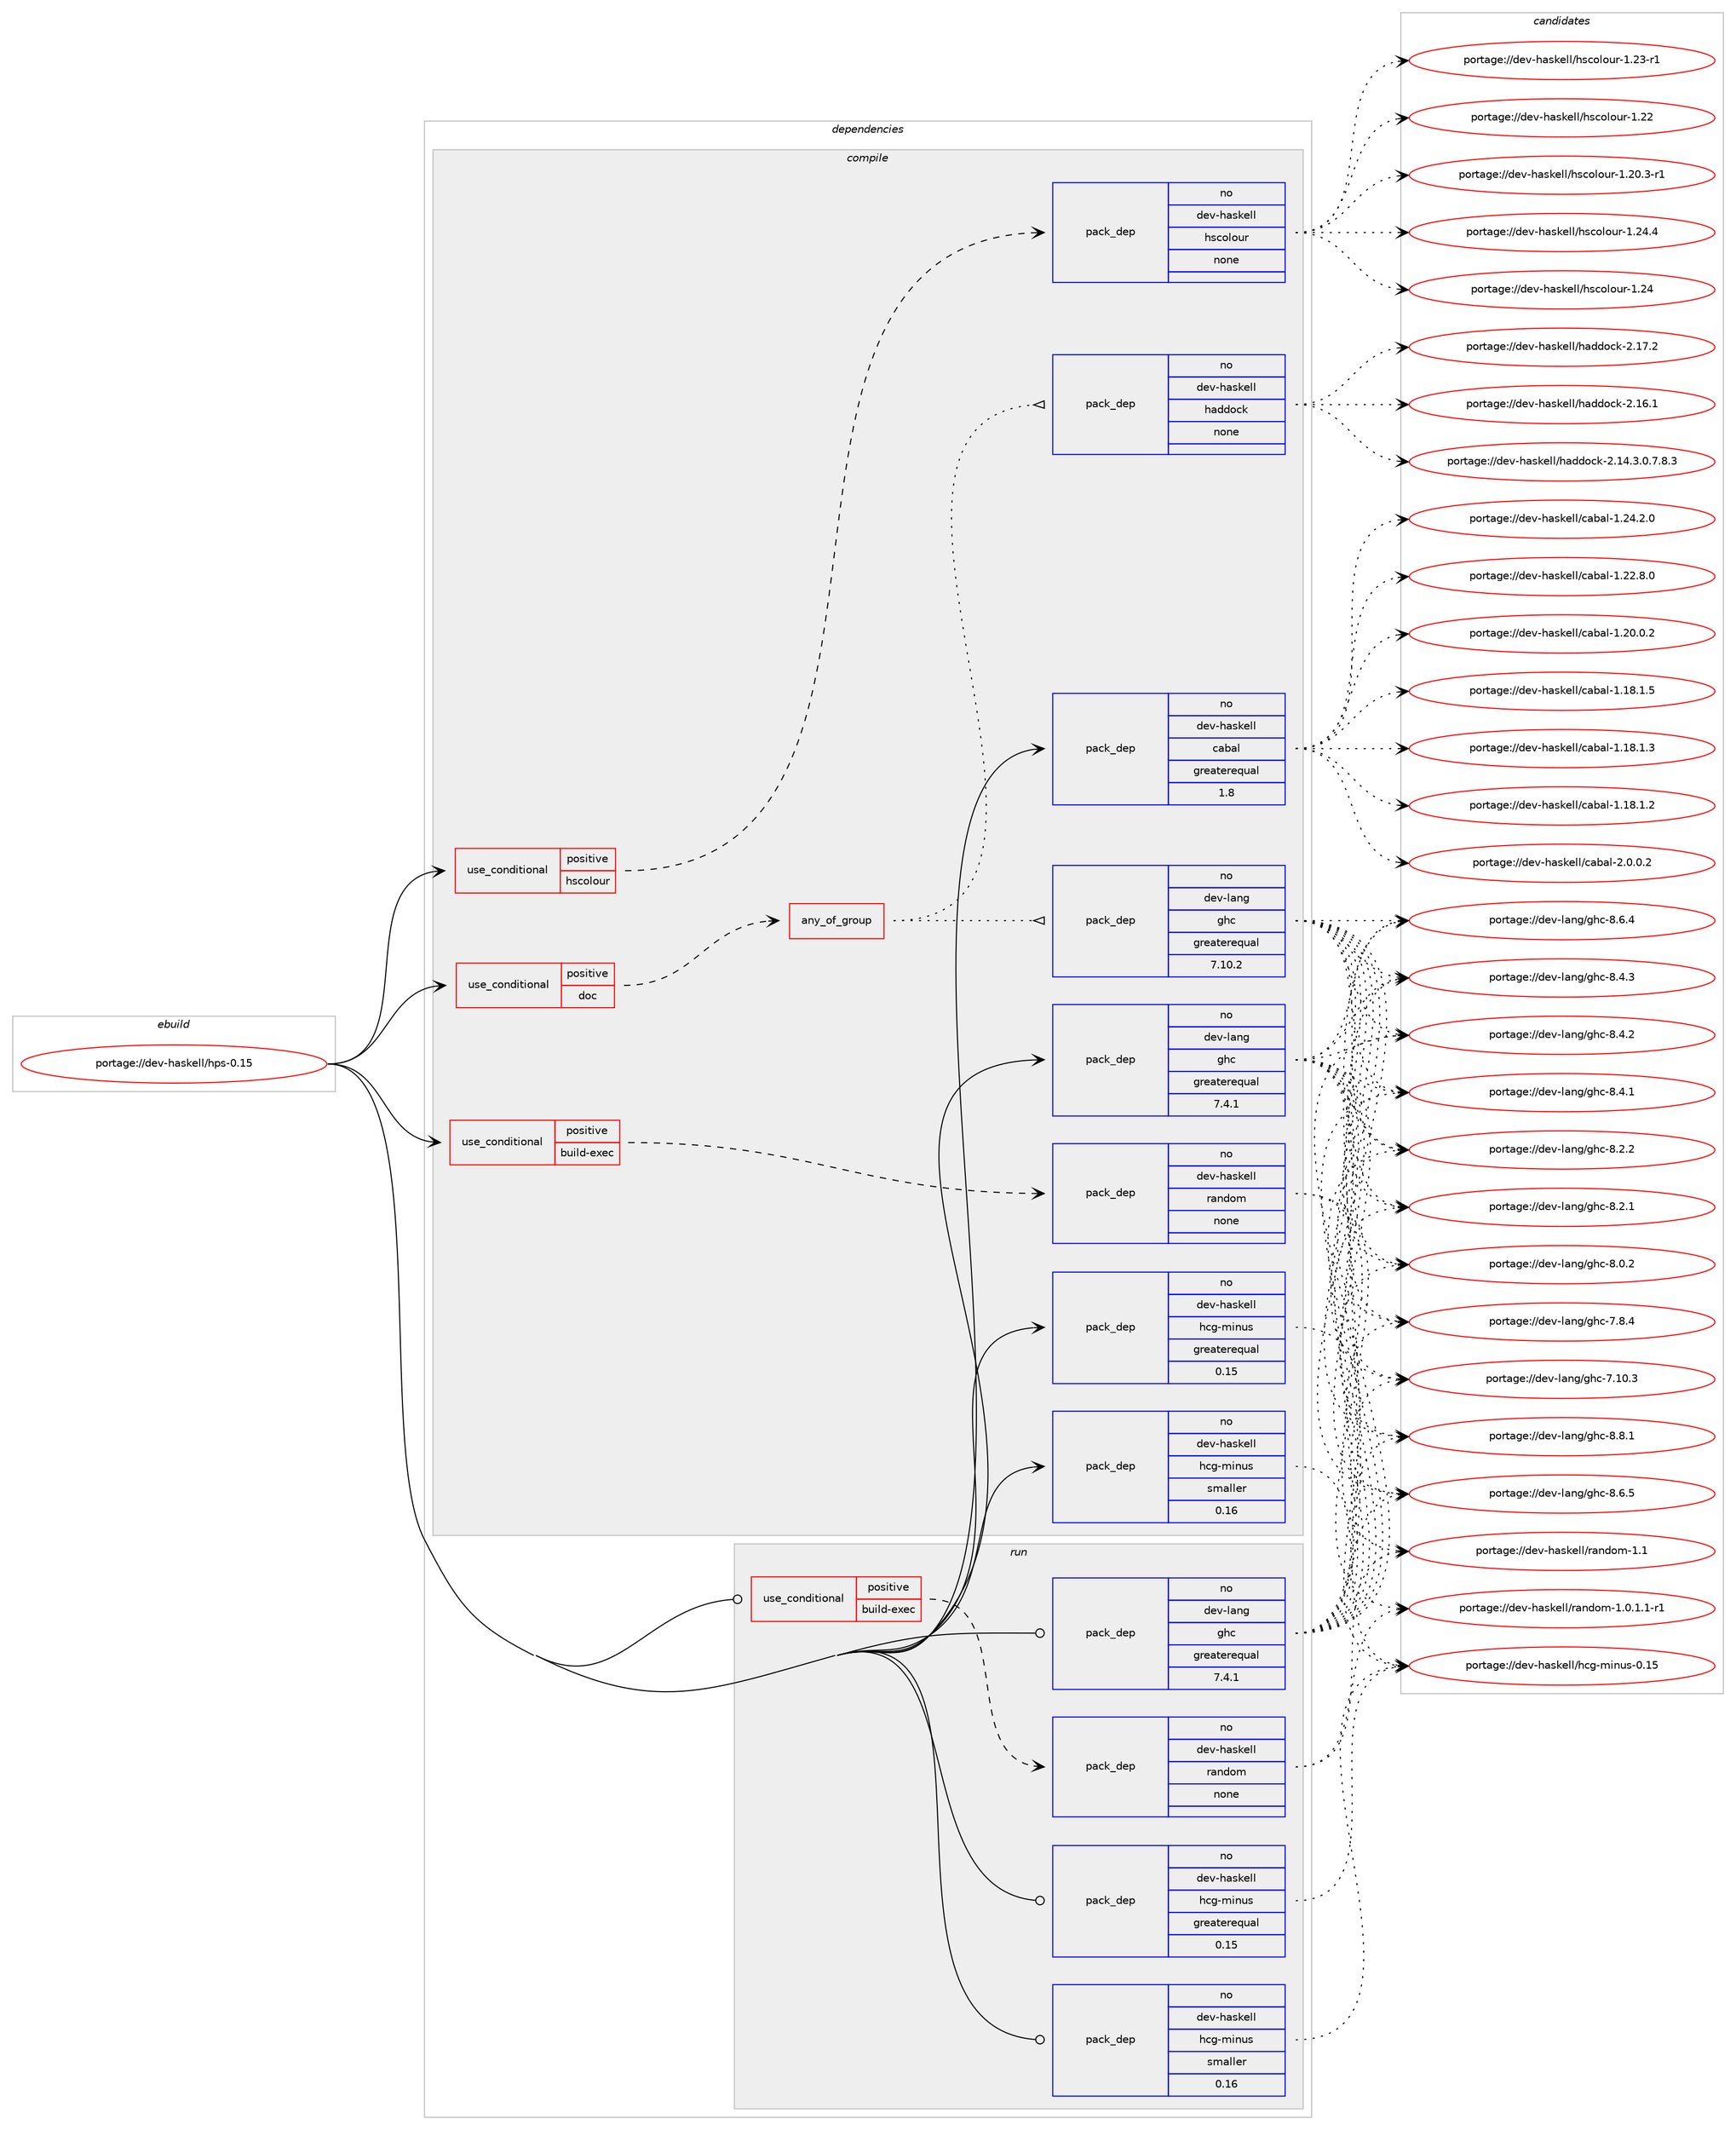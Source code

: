 digraph prolog {

# *************
# Graph options
# *************

newrank=true;
concentrate=true;
compound=true;
graph [rankdir=LR,fontname=Helvetica,fontsize=10,ranksep=1.5];#, ranksep=2.5, nodesep=0.2];
edge  [arrowhead=vee];
node  [fontname=Helvetica,fontsize=10];

# **********
# The ebuild
# **********

subgraph cluster_leftcol {
color=gray;
label=<<i>ebuild</i>>;
id [label="portage://dev-haskell/hps-0.15", color=red, width=4, href="../dev-haskell/hps-0.15.svg"];
}

# ****************
# The dependencies
# ****************

subgraph cluster_midcol {
color=gray;
label=<<i>dependencies</i>>;
subgraph cluster_compile {
fillcolor="#eeeeee";
style=filled;
label=<<i>compile</i>>;
subgraph cond133454 {
dependency558480 [label=<<TABLE BORDER="0" CELLBORDER="1" CELLSPACING="0" CELLPADDING="4"><TR><TD ROWSPAN="3" CELLPADDING="10">use_conditional</TD></TR><TR><TD>positive</TD></TR><TR><TD>build-exec</TD></TR></TABLE>>, shape=none, color=red];
subgraph pack418503 {
dependency558481 [label=<<TABLE BORDER="0" CELLBORDER="1" CELLSPACING="0" CELLPADDING="4" WIDTH="220"><TR><TD ROWSPAN="6" CELLPADDING="30">pack_dep</TD></TR><TR><TD WIDTH="110">no</TD></TR><TR><TD>dev-haskell</TD></TR><TR><TD>random</TD></TR><TR><TD>none</TD></TR><TR><TD></TD></TR></TABLE>>, shape=none, color=blue];
}
dependency558480:e -> dependency558481:w [weight=20,style="dashed",arrowhead="vee"];
}
id:e -> dependency558480:w [weight=20,style="solid",arrowhead="vee"];
subgraph cond133455 {
dependency558482 [label=<<TABLE BORDER="0" CELLBORDER="1" CELLSPACING="0" CELLPADDING="4"><TR><TD ROWSPAN="3" CELLPADDING="10">use_conditional</TD></TR><TR><TD>positive</TD></TR><TR><TD>doc</TD></TR></TABLE>>, shape=none, color=red];
subgraph any6286 {
dependency558483 [label=<<TABLE BORDER="0" CELLBORDER="1" CELLSPACING="0" CELLPADDING="4"><TR><TD CELLPADDING="10">any_of_group</TD></TR></TABLE>>, shape=none, color=red];subgraph pack418504 {
dependency558484 [label=<<TABLE BORDER="0" CELLBORDER="1" CELLSPACING="0" CELLPADDING="4" WIDTH="220"><TR><TD ROWSPAN="6" CELLPADDING="30">pack_dep</TD></TR><TR><TD WIDTH="110">no</TD></TR><TR><TD>dev-haskell</TD></TR><TR><TD>haddock</TD></TR><TR><TD>none</TD></TR><TR><TD></TD></TR></TABLE>>, shape=none, color=blue];
}
dependency558483:e -> dependency558484:w [weight=20,style="dotted",arrowhead="oinv"];
subgraph pack418505 {
dependency558485 [label=<<TABLE BORDER="0" CELLBORDER="1" CELLSPACING="0" CELLPADDING="4" WIDTH="220"><TR><TD ROWSPAN="6" CELLPADDING="30">pack_dep</TD></TR><TR><TD WIDTH="110">no</TD></TR><TR><TD>dev-lang</TD></TR><TR><TD>ghc</TD></TR><TR><TD>greaterequal</TD></TR><TR><TD>7.10.2</TD></TR></TABLE>>, shape=none, color=blue];
}
dependency558483:e -> dependency558485:w [weight=20,style="dotted",arrowhead="oinv"];
}
dependency558482:e -> dependency558483:w [weight=20,style="dashed",arrowhead="vee"];
}
id:e -> dependency558482:w [weight=20,style="solid",arrowhead="vee"];
subgraph cond133456 {
dependency558486 [label=<<TABLE BORDER="0" CELLBORDER="1" CELLSPACING="0" CELLPADDING="4"><TR><TD ROWSPAN="3" CELLPADDING="10">use_conditional</TD></TR><TR><TD>positive</TD></TR><TR><TD>hscolour</TD></TR></TABLE>>, shape=none, color=red];
subgraph pack418506 {
dependency558487 [label=<<TABLE BORDER="0" CELLBORDER="1" CELLSPACING="0" CELLPADDING="4" WIDTH="220"><TR><TD ROWSPAN="6" CELLPADDING="30">pack_dep</TD></TR><TR><TD WIDTH="110">no</TD></TR><TR><TD>dev-haskell</TD></TR><TR><TD>hscolour</TD></TR><TR><TD>none</TD></TR><TR><TD></TD></TR></TABLE>>, shape=none, color=blue];
}
dependency558486:e -> dependency558487:w [weight=20,style="dashed",arrowhead="vee"];
}
id:e -> dependency558486:w [weight=20,style="solid",arrowhead="vee"];
subgraph pack418507 {
dependency558488 [label=<<TABLE BORDER="0" CELLBORDER="1" CELLSPACING="0" CELLPADDING="4" WIDTH="220"><TR><TD ROWSPAN="6" CELLPADDING="30">pack_dep</TD></TR><TR><TD WIDTH="110">no</TD></TR><TR><TD>dev-haskell</TD></TR><TR><TD>cabal</TD></TR><TR><TD>greaterequal</TD></TR><TR><TD>1.8</TD></TR></TABLE>>, shape=none, color=blue];
}
id:e -> dependency558488:w [weight=20,style="solid",arrowhead="vee"];
subgraph pack418508 {
dependency558489 [label=<<TABLE BORDER="0" CELLBORDER="1" CELLSPACING="0" CELLPADDING="4" WIDTH="220"><TR><TD ROWSPAN="6" CELLPADDING="30">pack_dep</TD></TR><TR><TD WIDTH="110">no</TD></TR><TR><TD>dev-haskell</TD></TR><TR><TD>hcg-minus</TD></TR><TR><TD>greaterequal</TD></TR><TR><TD>0.15</TD></TR></TABLE>>, shape=none, color=blue];
}
id:e -> dependency558489:w [weight=20,style="solid",arrowhead="vee"];
subgraph pack418509 {
dependency558490 [label=<<TABLE BORDER="0" CELLBORDER="1" CELLSPACING="0" CELLPADDING="4" WIDTH="220"><TR><TD ROWSPAN="6" CELLPADDING="30">pack_dep</TD></TR><TR><TD WIDTH="110">no</TD></TR><TR><TD>dev-haskell</TD></TR><TR><TD>hcg-minus</TD></TR><TR><TD>smaller</TD></TR><TR><TD>0.16</TD></TR></TABLE>>, shape=none, color=blue];
}
id:e -> dependency558490:w [weight=20,style="solid",arrowhead="vee"];
subgraph pack418510 {
dependency558491 [label=<<TABLE BORDER="0" CELLBORDER="1" CELLSPACING="0" CELLPADDING="4" WIDTH="220"><TR><TD ROWSPAN="6" CELLPADDING="30">pack_dep</TD></TR><TR><TD WIDTH="110">no</TD></TR><TR><TD>dev-lang</TD></TR><TR><TD>ghc</TD></TR><TR><TD>greaterequal</TD></TR><TR><TD>7.4.1</TD></TR></TABLE>>, shape=none, color=blue];
}
id:e -> dependency558491:w [weight=20,style="solid",arrowhead="vee"];
}
subgraph cluster_compileandrun {
fillcolor="#eeeeee";
style=filled;
label=<<i>compile and run</i>>;
}
subgraph cluster_run {
fillcolor="#eeeeee";
style=filled;
label=<<i>run</i>>;
subgraph cond133457 {
dependency558492 [label=<<TABLE BORDER="0" CELLBORDER="1" CELLSPACING="0" CELLPADDING="4"><TR><TD ROWSPAN="3" CELLPADDING="10">use_conditional</TD></TR><TR><TD>positive</TD></TR><TR><TD>build-exec</TD></TR></TABLE>>, shape=none, color=red];
subgraph pack418511 {
dependency558493 [label=<<TABLE BORDER="0" CELLBORDER="1" CELLSPACING="0" CELLPADDING="4" WIDTH="220"><TR><TD ROWSPAN="6" CELLPADDING="30">pack_dep</TD></TR><TR><TD WIDTH="110">no</TD></TR><TR><TD>dev-haskell</TD></TR><TR><TD>random</TD></TR><TR><TD>none</TD></TR><TR><TD></TD></TR></TABLE>>, shape=none, color=blue];
}
dependency558492:e -> dependency558493:w [weight=20,style="dashed",arrowhead="vee"];
}
id:e -> dependency558492:w [weight=20,style="solid",arrowhead="odot"];
subgraph pack418512 {
dependency558494 [label=<<TABLE BORDER="0" CELLBORDER="1" CELLSPACING="0" CELLPADDING="4" WIDTH="220"><TR><TD ROWSPAN="6" CELLPADDING="30">pack_dep</TD></TR><TR><TD WIDTH="110">no</TD></TR><TR><TD>dev-haskell</TD></TR><TR><TD>hcg-minus</TD></TR><TR><TD>greaterequal</TD></TR><TR><TD>0.15</TD></TR></TABLE>>, shape=none, color=blue];
}
id:e -> dependency558494:w [weight=20,style="solid",arrowhead="odot"];
subgraph pack418513 {
dependency558495 [label=<<TABLE BORDER="0" CELLBORDER="1" CELLSPACING="0" CELLPADDING="4" WIDTH="220"><TR><TD ROWSPAN="6" CELLPADDING="30">pack_dep</TD></TR><TR><TD WIDTH="110">no</TD></TR><TR><TD>dev-haskell</TD></TR><TR><TD>hcg-minus</TD></TR><TR><TD>smaller</TD></TR><TR><TD>0.16</TD></TR></TABLE>>, shape=none, color=blue];
}
id:e -> dependency558495:w [weight=20,style="solid",arrowhead="odot"];
subgraph pack418514 {
dependency558496 [label=<<TABLE BORDER="0" CELLBORDER="1" CELLSPACING="0" CELLPADDING="4" WIDTH="220"><TR><TD ROWSPAN="6" CELLPADDING="30">pack_dep</TD></TR><TR><TD WIDTH="110">no</TD></TR><TR><TD>dev-lang</TD></TR><TR><TD>ghc</TD></TR><TR><TD>greaterequal</TD></TR><TR><TD>7.4.1</TD></TR></TABLE>>, shape=none, color=blue];
}
id:e -> dependency558496:w [weight=20,style="solid",arrowhead="odot"];
}
}

# **************
# The candidates
# **************

subgraph cluster_choices {
rank=same;
color=gray;
label=<<i>candidates</i>>;

subgraph choice418503 {
color=black;
nodesep=1;
choice1001011184510497115107101108108471149711010011110945494649 [label="portage://dev-haskell/random-1.1", color=red, width=4,href="../dev-haskell/random-1.1.svg"];
choice1001011184510497115107101108108471149711010011110945494648464946494511449 [label="portage://dev-haskell/random-1.0.1.1-r1", color=red, width=4,href="../dev-haskell/random-1.0.1.1-r1.svg"];
dependency558481:e -> choice1001011184510497115107101108108471149711010011110945494649:w [style=dotted,weight="100"];
dependency558481:e -> choice1001011184510497115107101108108471149711010011110945494648464946494511449:w [style=dotted,weight="100"];
}
subgraph choice418504 {
color=black;
nodesep=1;
choice100101118451049711510710110810847104971001001119910745504649554650 [label="portage://dev-haskell/haddock-2.17.2", color=red, width=4,href="../dev-haskell/haddock-2.17.2.svg"];
choice100101118451049711510710110810847104971001001119910745504649544649 [label="portage://dev-haskell/haddock-2.16.1", color=red, width=4,href="../dev-haskell/haddock-2.16.1.svg"];
choice1001011184510497115107101108108471049710010011199107455046495246514648465546564651 [label="portage://dev-haskell/haddock-2.14.3.0.7.8.3", color=red, width=4,href="../dev-haskell/haddock-2.14.3.0.7.8.3.svg"];
dependency558484:e -> choice100101118451049711510710110810847104971001001119910745504649554650:w [style=dotted,weight="100"];
dependency558484:e -> choice100101118451049711510710110810847104971001001119910745504649544649:w [style=dotted,weight="100"];
dependency558484:e -> choice1001011184510497115107101108108471049710010011199107455046495246514648465546564651:w [style=dotted,weight="100"];
}
subgraph choice418505 {
color=black;
nodesep=1;
choice10010111845108971101034710310499455646564649 [label="portage://dev-lang/ghc-8.8.1", color=red, width=4,href="../dev-lang/ghc-8.8.1.svg"];
choice10010111845108971101034710310499455646544653 [label="portage://dev-lang/ghc-8.6.5", color=red, width=4,href="../dev-lang/ghc-8.6.5.svg"];
choice10010111845108971101034710310499455646544652 [label="portage://dev-lang/ghc-8.6.4", color=red, width=4,href="../dev-lang/ghc-8.6.4.svg"];
choice10010111845108971101034710310499455646524651 [label="portage://dev-lang/ghc-8.4.3", color=red, width=4,href="../dev-lang/ghc-8.4.3.svg"];
choice10010111845108971101034710310499455646524650 [label="portage://dev-lang/ghc-8.4.2", color=red, width=4,href="../dev-lang/ghc-8.4.2.svg"];
choice10010111845108971101034710310499455646524649 [label="portage://dev-lang/ghc-8.4.1", color=red, width=4,href="../dev-lang/ghc-8.4.1.svg"];
choice10010111845108971101034710310499455646504650 [label="portage://dev-lang/ghc-8.2.2", color=red, width=4,href="../dev-lang/ghc-8.2.2.svg"];
choice10010111845108971101034710310499455646504649 [label="portage://dev-lang/ghc-8.2.1", color=red, width=4,href="../dev-lang/ghc-8.2.1.svg"];
choice10010111845108971101034710310499455646484650 [label="portage://dev-lang/ghc-8.0.2", color=red, width=4,href="../dev-lang/ghc-8.0.2.svg"];
choice10010111845108971101034710310499455546564652 [label="portage://dev-lang/ghc-7.8.4", color=red, width=4,href="../dev-lang/ghc-7.8.4.svg"];
choice1001011184510897110103471031049945554649484651 [label="portage://dev-lang/ghc-7.10.3", color=red, width=4,href="../dev-lang/ghc-7.10.3.svg"];
dependency558485:e -> choice10010111845108971101034710310499455646564649:w [style=dotted,weight="100"];
dependency558485:e -> choice10010111845108971101034710310499455646544653:w [style=dotted,weight="100"];
dependency558485:e -> choice10010111845108971101034710310499455646544652:w [style=dotted,weight="100"];
dependency558485:e -> choice10010111845108971101034710310499455646524651:w [style=dotted,weight="100"];
dependency558485:e -> choice10010111845108971101034710310499455646524650:w [style=dotted,weight="100"];
dependency558485:e -> choice10010111845108971101034710310499455646524649:w [style=dotted,weight="100"];
dependency558485:e -> choice10010111845108971101034710310499455646504650:w [style=dotted,weight="100"];
dependency558485:e -> choice10010111845108971101034710310499455646504649:w [style=dotted,weight="100"];
dependency558485:e -> choice10010111845108971101034710310499455646484650:w [style=dotted,weight="100"];
dependency558485:e -> choice10010111845108971101034710310499455546564652:w [style=dotted,weight="100"];
dependency558485:e -> choice1001011184510897110103471031049945554649484651:w [style=dotted,weight="100"];
}
subgraph choice418506 {
color=black;
nodesep=1;
choice1001011184510497115107101108108471041159911110811111711445494650524652 [label="portage://dev-haskell/hscolour-1.24.4", color=red, width=4,href="../dev-haskell/hscolour-1.24.4.svg"];
choice100101118451049711510710110810847104115991111081111171144549465052 [label="portage://dev-haskell/hscolour-1.24", color=red, width=4,href="../dev-haskell/hscolour-1.24.svg"];
choice1001011184510497115107101108108471041159911110811111711445494650514511449 [label="portage://dev-haskell/hscolour-1.23-r1", color=red, width=4,href="../dev-haskell/hscolour-1.23-r1.svg"];
choice100101118451049711510710110810847104115991111081111171144549465050 [label="portage://dev-haskell/hscolour-1.22", color=red, width=4,href="../dev-haskell/hscolour-1.22.svg"];
choice10010111845104971151071011081084710411599111108111117114454946504846514511449 [label="portage://dev-haskell/hscolour-1.20.3-r1", color=red, width=4,href="../dev-haskell/hscolour-1.20.3-r1.svg"];
dependency558487:e -> choice1001011184510497115107101108108471041159911110811111711445494650524652:w [style=dotted,weight="100"];
dependency558487:e -> choice100101118451049711510710110810847104115991111081111171144549465052:w [style=dotted,weight="100"];
dependency558487:e -> choice1001011184510497115107101108108471041159911110811111711445494650514511449:w [style=dotted,weight="100"];
dependency558487:e -> choice100101118451049711510710110810847104115991111081111171144549465050:w [style=dotted,weight="100"];
dependency558487:e -> choice10010111845104971151071011081084710411599111108111117114454946504846514511449:w [style=dotted,weight="100"];
}
subgraph choice418507 {
color=black;
nodesep=1;
choice100101118451049711510710110810847999798971084550464846484650 [label="portage://dev-haskell/cabal-2.0.0.2", color=red, width=4,href="../dev-haskell/cabal-2.0.0.2.svg"];
choice10010111845104971151071011081084799979897108454946505246504648 [label="portage://dev-haskell/cabal-1.24.2.0", color=red, width=4,href="../dev-haskell/cabal-1.24.2.0.svg"];
choice10010111845104971151071011081084799979897108454946505046564648 [label="portage://dev-haskell/cabal-1.22.8.0", color=red, width=4,href="../dev-haskell/cabal-1.22.8.0.svg"];
choice10010111845104971151071011081084799979897108454946504846484650 [label="portage://dev-haskell/cabal-1.20.0.2", color=red, width=4,href="../dev-haskell/cabal-1.20.0.2.svg"];
choice10010111845104971151071011081084799979897108454946495646494653 [label="portage://dev-haskell/cabal-1.18.1.5", color=red, width=4,href="../dev-haskell/cabal-1.18.1.5.svg"];
choice10010111845104971151071011081084799979897108454946495646494651 [label="portage://dev-haskell/cabal-1.18.1.3", color=red, width=4,href="../dev-haskell/cabal-1.18.1.3.svg"];
choice10010111845104971151071011081084799979897108454946495646494650 [label="portage://dev-haskell/cabal-1.18.1.2", color=red, width=4,href="../dev-haskell/cabal-1.18.1.2.svg"];
dependency558488:e -> choice100101118451049711510710110810847999798971084550464846484650:w [style=dotted,weight="100"];
dependency558488:e -> choice10010111845104971151071011081084799979897108454946505246504648:w [style=dotted,weight="100"];
dependency558488:e -> choice10010111845104971151071011081084799979897108454946505046564648:w [style=dotted,weight="100"];
dependency558488:e -> choice10010111845104971151071011081084799979897108454946504846484650:w [style=dotted,weight="100"];
dependency558488:e -> choice10010111845104971151071011081084799979897108454946495646494653:w [style=dotted,weight="100"];
dependency558488:e -> choice10010111845104971151071011081084799979897108454946495646494651:w [style=dotted,weight="100"];
dependency558488:e -> choice10010111845104971151071011081084799979897108454946495646494650:w [style=dotted,weight="100"];
}
subgraph choice418508 {
color=black;
nodesep=1;
choice10010111845104971151071011081084710499103451091051101171154548464953 [label="portage://dev-haskell/hcg-minus-0.15", color=red, width=4,href="../dev-haskell/hcg-minus-0.15.svg"];
dependency558489:e -> choice10010111845104971151071011081084710499103451091051101171154548464953:w [style=dotted,weight="100"];
}
subgraph choice418509 {
color=black;
nodesep=1;
choice10010111845104971151071011081084710499103451091051101171154548464953 [label="portage://dev-haskell/hcg-minus-0.15", color=red, width=4,href="../dev-haskell/hcg-minus-0.15.svg"];
dependency558490:e -> choice10010111845104971151071011081084710499103451091051101171154548464953:w [style=dotted,weight="100"];
}
subgraph choice418510 {
color=black;
nodesep=1;
choice10010111845108971101034710310499455646564649 [label="portage://dev-lang/ghc-8.8.1", color=red, width=4,href="../dev-lang/ghc-8.8.1.svg"];
choice10010111845108971101034710310499455646544653 [label="portage://dev-lang/ghc-8.6.5", color=red, width=4,href="../dev-lang/ghc-8.6.5.svg"];
choice10010111845108971101034710310499455646544652 [label="portage://dev-lang/ghc-8.6.4", color=red, width=4,href="../dev-lang/ghc-8.6.4.svg"];
choice10010111845108971101034710310499455646524651 [label="portage://dev-lang/ghc-8.4.3", color=red, width=4,href="../dev-lang/ghc-8.4.3.svg"];
choice10010111845108971101034710310499455646524650 [label="portage://dev-lang/ghc-8.4.2", color=red, width=4,href="../dev-lang/ghc-8.4.2.svg"];
choice10010111845108971101034710310499455646524649 [label="portage://dev-lang/ghc-8.4.1", color=red, width=4,href="../dev-lang/ghc-8.4.1.svg"];
choice10010111845108971101034710310499455646504650 [label="portage://dev-lang/ghc-8.2.2", color=red, width=4,href="../dev-lang/ghc-8.2.2.svg"];
choice10010111845108971101034710310499455646504649 [label="portage://dev-lang/ghc-8.2.1", color=red, width=4,href="../dev-lang/ghc-8.2.1.svg"];
choice10010111845108971101034710310499455646484650 [label="portage://dev-lang/ghc-8.0.2", color=red, width=4,href="../dev-lang/ghc-8.0.2.svg"];
choice10010111845108971101034710310499455546564652 [label="portage://dev-lang/ghc-7.8.4", color=red, width=4,href="../dev-lang/ghc-7.8.4.svg"];
choice1001011184510897110103471031049945554649484651 [label="portage://dev-lang/ghc-7.10.3", color=red, width=4,href="../dev-lang/ghc-7.10.3.svg"];
dependency558491:e -> choice10010111845108971101034710310499455646564649:w [style=dotted,weight="100"];
dependency558491:e -> choice10010111845108971101034710310499455646544653:w [style=dotted,weight="100"];
dependency558491:e -> choice10010111845108971101034710310499455646544652:w [style=dotted,weight="100"];
dependency558491:e -> choice10010111845108971101034710310499455646524651:w [style=dotted,weight="100"];
dependency558491:e -> choice10010111845108971101034710310499455646524650:w [style=dotted,weight="100"];
dependency558491:e -> choice10010111845108971101034710310499455646524649:w [style=dotted,weight="100"];
dependency558491:e -> choice10010111845108971101034710310499455646504650:w [style=dotted,weight="100"];
dependency558491:e -> choice10010111845108971101034710310499455646504649:w [style=dotted,weight="100"];
dependency558491:e -> choice10010111845108971101034710310499455646484650:w [style=dotted,weight="100"];
dependency558491:e -> choice10010111845108971101034710310499455546564652:w [style=dotted,weight="100"];
dependency558491:e -> choice1001011184510897110103471031049945554649484651:w [style=dotted,weight="100"];
}
subgraph choice418511 {
color=black;
nodesep=1;
choice1001011184510497115107101108108471149711010011110945494649 [label="portage://dev-haskell/random-1.1", color=red, width=4,href="../dev-haskell/random-1.1.svg"];
choice1001011184510497115107101108108471149711010011110945494648464946494511449 [label="portage://dev-haskell/random-1.0.1.1-r1", color=red, width=4,href="../dev-haskell/random-1.0.1.1-r1.svg"];
dependency558493:e -> choice1001011184510497115107101108108471149711010011110945494649:w [style=dotted,weight="100"];
dependency558493:e -> choice1001011184510497115107101108108471149711010011110945494648464946494511449:w [style=dotted,weight="100"];
}
subgraph choice418512 {
color=black;
nodesep=1;
choice10010111845104971151071011081084710499103451091051101171154548464953 [label="portage://dev-haskell/hcg-minus-0.15", color=red, width=4,href="../dev-haskell/hcg-minus-0.15.svg"];
dependency558494:e -> choice10010111845104971151071011081084710499103451091051101171154548464953:w [style=dotted,weight="100"];
}
subgraph choice418513 {
color=black;
nodesep=1;
choice10010111845104971151071011081084710499103451091051101171154548464953 [label="portage://dev-haskell/hcg-minus-0.15", color=red, width=4,href="../dev-haskell/hcg-minus-0.15.svg"];
dependency558495:e -> choice10010111845104971151071011081084710499103451091051101171154548464953:w [style=dotted,weight="100"];
}
subgraph choice418514 {
color=black;
nodesep=1;
choice10010111845108971101034710310499455646564649 [label="portage://dev-lang/ghc-8.8.1", color=red, width=4,href="../dev-lang/ghc-8.8.1.svg"];
choice10010111845108971101034710310499455646544653 [label="portage://dev-lang/ghc-8.6.5", color=red, width=4,href="../dev-lang/ghc-8.6.5.svg"];
choice10010111845108971101034710310499455646544652 [label="portage://dev-lang/ghc-8.6.4", color=red, width=4,href="../dev-lang/ghc-8.6.4.svg"];
choice10010111845108971101034710310499455646524651 [label="portage://dev-lang/ghc-8.4.3", color=red, width=4,href="../dev-lang/ghc-8.4.3.svg"];
choice10010111845108971101034710310499455646524650 [label="portage://dev-lang/ghc-8.4.2", color=red, width=4,href="../dev-lang/ghc-8.4.2.svg"];
choice10010111845108971101034710310499455646524649 [label="portage://dev-lang/ghc-8.4.1", color=red, width=4,href="../dev-lang/ghc-8.4.1.svg"];
choice10010111845108971101034710310499455646504650 [label="portage://dev-lang/ghc-8.2.2", color=red, width=4,href="../dev-lang/ghc-8.2.2.svg"];
choice10010111845108971101034710310499455646504649 [label="portage://dev-lang/ghc-8.2.1", color=red, width=4,href="../dev-lang/ghc-8.2.1.svg"];
choice10010111845108971101034710310499455646484650 [label="portage://dev-lang/ghc-8.0.2", color=red, width=4,href="../dev-lang/ghc-8.0.2.svg"];
choice10010111845108971101034710310499455546564652 [label="portage://dev-lang/ghc-7.8.4", color=red, width=4,href="../dev-lang/ghc-7.8.4.svg"];
choice1001011184510897110103471031049945554649484651 [label="portage://dev-lang/ghc-7.10.3", color=red, width=4,href="../dev-lang/ghc-7.10.3.svg"];
dependency558496:e -> choice10010111845108971101034710310499455646564649:w [style=dotted,weight="100"];
dependency558496:e -> choice10010111845108971101034710310499455646544653:w [style=dotted,weight="100"];
dependency558496:e -> choice10010111845108971101034710310499455646544652:w [style=dotted,weight="100"];
dependency558496:e -> choice10010111845108971101034710310499455646524651:w [style=dotted,weight="100"];
dependency558496:e -> choice10010111845108971101034710310499455646524650:w [style=dotted,weight="100"];
dependency558496:e -> choice10010111845108971101034710310499455646524649:w [style=dotted,weight="100"];
dependency558496:e -> choice10010111845108971101034710310499455646504650:w [style=dotted,weight="100"];
dependency558496:e -> choice10010111845108971101034710310499455646504649:w [style=dotted,weight="100"];
dependency558496:e -> choice10010111845108971101034710310499455646484650:w [style=dotted,weight="100"];
dependency558496:e -> choice10010111845108971101034710310499455546564652:w [style=dotted,weight="100"];
dependency558496:e -> choice1001011184510897110103471031049945554649484651:w [style=dotted,weight="100"];
}
}

}

